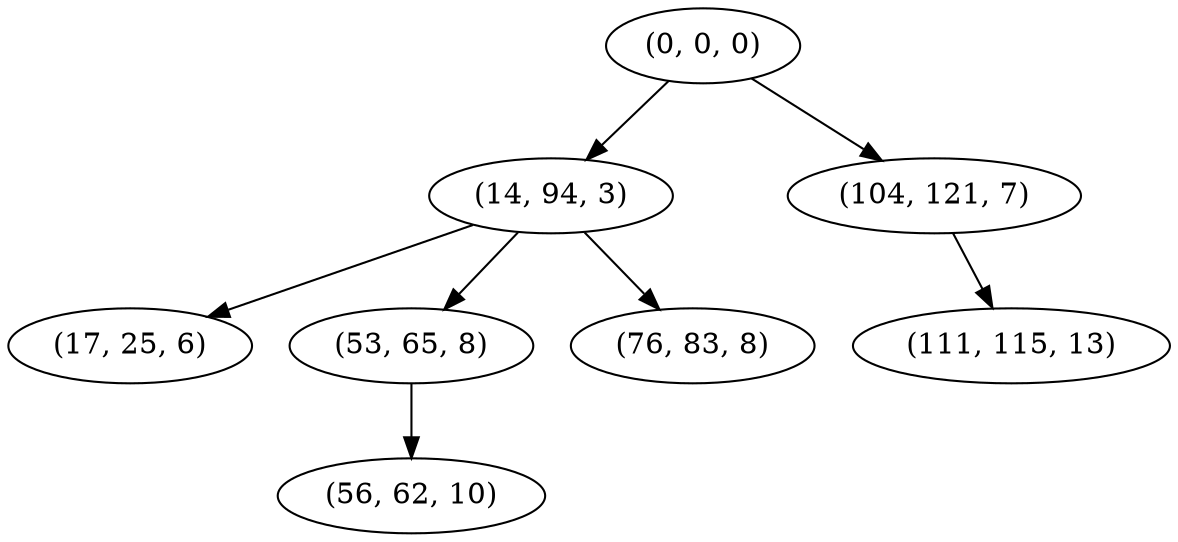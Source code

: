 digraph tree {
    "(0, 0, 0)";
    "(14, 94, 3)";
    "(17, 25, 6)";
    "(53, 65, 8)";
    "(56, 62, 10)";
    "(76, 83, 8)";
    "(104, 121, 7)";
    "(111, 115, 13)";
    "(0, 0, 0)" -> "(14, 94, 3)";
    "(0, 0, 0)" -> "(104, 121, 7)";
    "(14, 94, 3)" -> "(17, 25, 6)";
    "(14, 94, 3)" -> "(53, 65, 8)";
    "(14, 94, 3)" -> "(76, 83, 8)";
    "(53, 65, 8)" -> "(56, 62, 10)";
    "(104, 121, 7)" -> "(111, 115, 13)";
}
